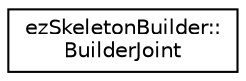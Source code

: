 digraph "Graphical Class Hierarchy"
{
 // LATEX_PDF_SIZE
  edge [fontname="Helvetica",fontsize="10",labelfontname="Helvetica",labelfontsize="10"];
  node [fontname="Helvetica",fontsize="10",shape=record];
  rankdir="LR";
  Node0 [label="ezSkeletonBuilder::\lBuilderJoint",height=0.2,width=0.4,color="black", fillcolor="white", style="filled",URL="$d7/dcb/structez_skeleton_builder_1_1_builder_joint.htm",tooltip=" "];
}
